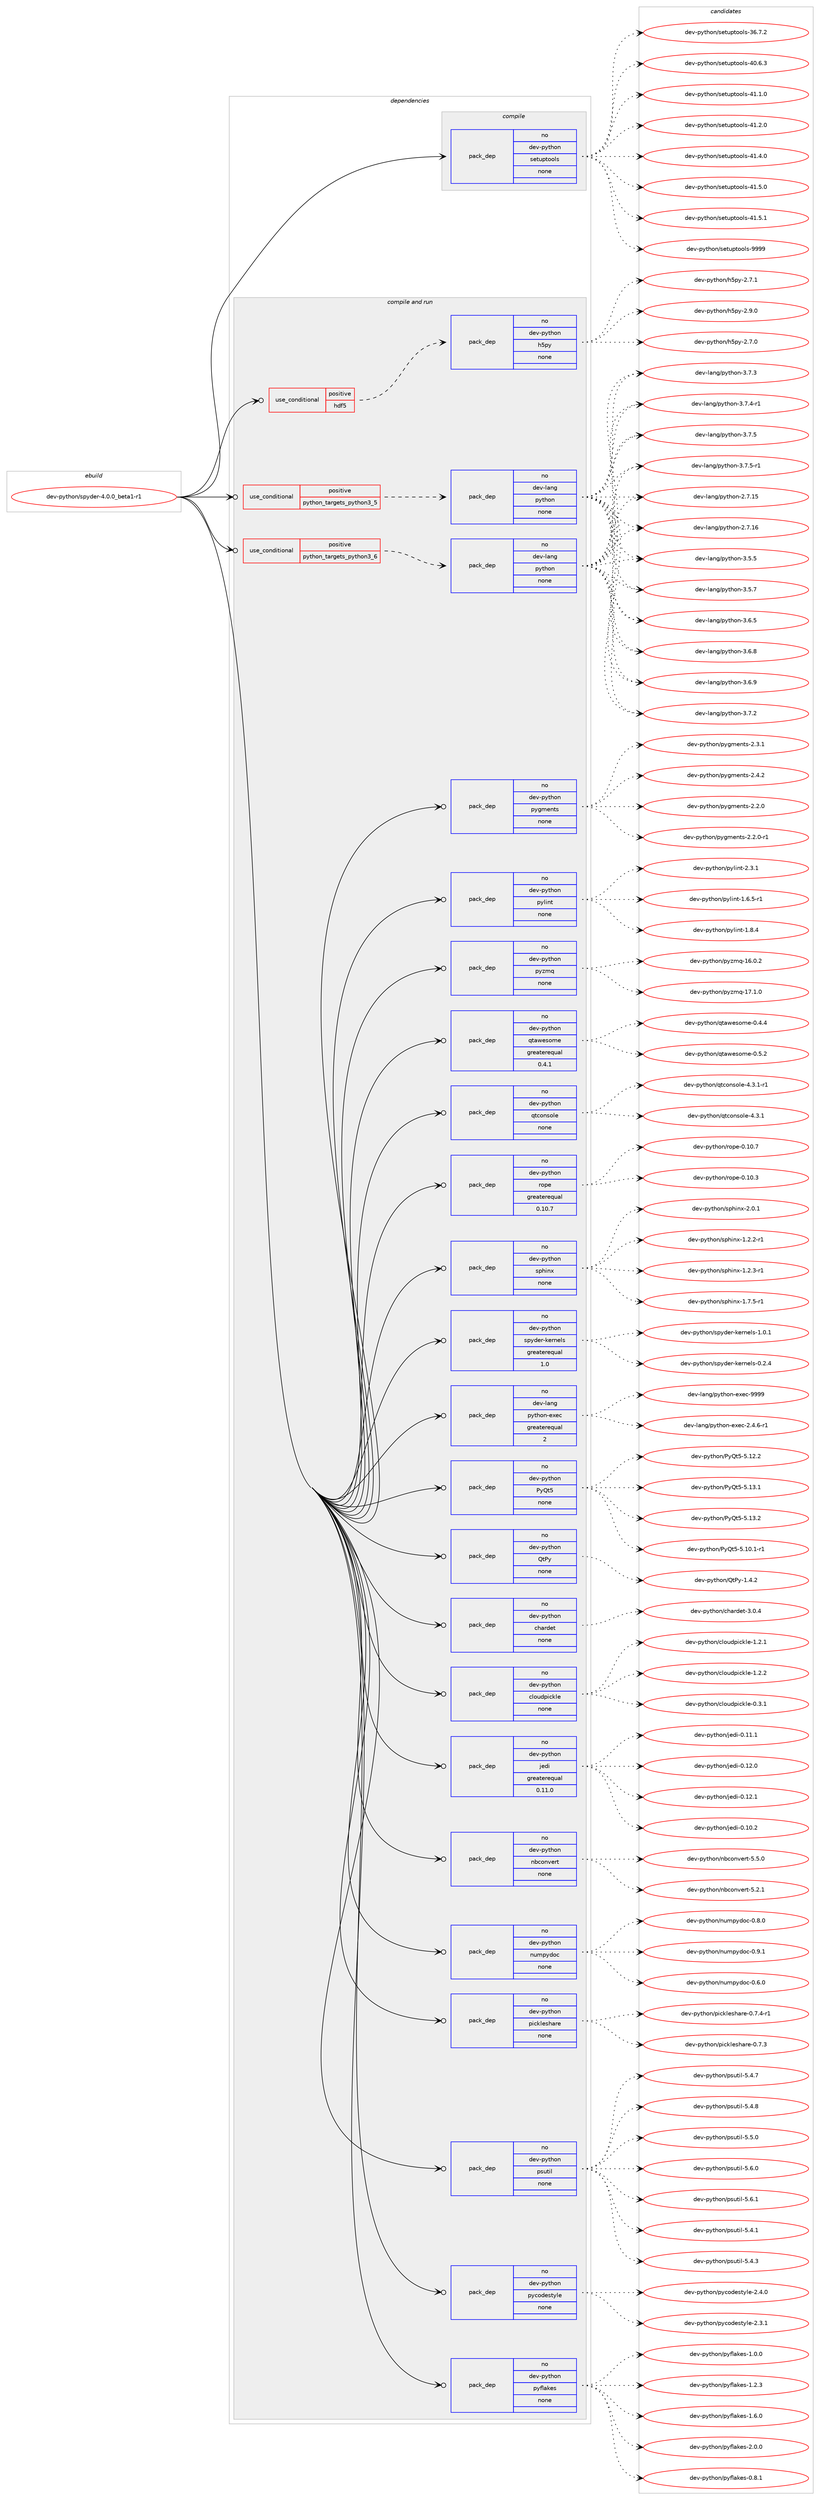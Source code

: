 digraph prolog {

# *************
# Graph options
# *************

newrank=true;
concentrate=true;
compound=true;
graph [rankdir=LR,fontname=Helvetica,fontsize=10,ranksep=1.5];#, ranksep=2.5, nodesep=0.2];
edge  [arrowhead=vee];
node  [fontname=Helvetica,fontsize=10];

# **********
# The ebuild
# **********

subgraph cluster_leftcol {
color=gray;
rank=same;
label=<<i>ebuild</i>>;
id [label="dev-python/spyder-4.0.0_beta1-r1", color=red, width=4, href="../dev-python/spyder-4.0.0_beta1-r1.svg"];
}

# ****************
# The dependencies
# ****************

subgraph cluster_midcol {
color=gray;
label=<<i>dependencies</i>>;
subgraph cluster_compile {
fillcolor="#eeeeee";
style=filled;
label=<<i>compile</i>>;
subgraph pack477080 {
dependency638811 [label=<<TABLE BORDER="0" CELLBORDER="1" CELLSPACING="0" CELLPADDING="4" WIDTH="220"><TR><TD ROWSPAN="6" CELLPADDING="30">pack_dep</TD></TR><TR><TD WIDTH="110">no</TD></TR><TR><TD>dev-python</TD></TR><TR><TD>setuptools</TD></TR><TR><TD>none</TD></TR><TR><TD></TD></TR></TABLE>>, shape=none, color=blue];
}
id:e -> dependency638811:w [weight=20,style="solid",arrowhead="vee"];
}
subgraph cluster_compileandrun {
fillcolor="#eeeeee";
style=filled;
label=<<i>compile and run</i>>;
subgraph cond149850 {
dependency638812 [label=<<TABLE BORDER="0" CELLBORDER="1" CELLSPACING="0" CELLPADDING="4"><TR><TD ROWSPAN="3" CELLPADDING="10">use_conditional</TD></TR><TR><TD>positive</TD></TR><TR><TD>hdf5</TD></TR></TABLE>>, shape=none, color=red];
subgraph pack477081 {
dependency638813 [label=<<TABLE BORDER="0" CELLBORDER="1" CELLSPACING="0" CELLPADDING="4" WIDTH="220"><TR><TD ROWSPAN="6" CELLPADDING="30">pack_dep</TD></TR><TR><TD WIDTH="110">no</TD></TR><TR><TD>dev-python</TD></TR><TR><TD>h5py</TD></TR><TR><TD>none</TD></TR><TR><TD></TD></TR></TABLE>>, shape=none, color=blue];
}
dependency638812:e -> dependency638813:w [weight=20,style="dashed",arrowhead="vee"];
}
id:e -> dependency638812:w [weight=20,style="solid",arrowhead="odotvee"];
subgraph cond149851 {
dependency638814 [label=<<TABLE BORDER="0" CELLBORDER="1" CELLSPACING="0" CELLPADDING="4"><TR><TD ROWSPAN="3" CELLPADDING="10">use_conditional</TD></TR><TR><TD>positive</TD></TR><TR><TD>python_targets_python3_5</TD></TR></TABLE>>, shape=none, color=red];
subgraph pack477082 {
dependency638815 [label=<<TABLE BORDER="0" CELLBORDER="1" CELLSPACING="0" CELLPADDING="4" WIDTH="220"><TR><TD ROWSPAN="6" CELLPADDING="30">pack_dep</TD></TR><TR><TD WIDTH="110">no</TD></TR><TR><TD>dev-lang</TD></TR><TR><TD>python</TD></TR><TR><TD>none</TD></TR><TR><TD></TD></TR></TABLE>>, shape=none, color=blue];
}
dependency638814:e -> dependency638815:w [weight=20,style="dashed",arrowhead="vee"];
}
id:e -> dependency638814:w [weight=20,style="solid",arrowhead="odotvee"];
subgraph cond149852 {
dependency638816 [label=<<TABLE BORDER="0" CELLBORDER="1" CELLSPACING="0" CELLPADDING="4"><TR><TD ROWSPAN="3" CELLPADDING="10">use_conditional</TD></TR><TR><TD>positive</TD></TR><TR><TD>python_targets_python3_6</TD></TR></TABLE>>, shape=none, color=red];
subgraph pack477083 {
dependency638817 [label=<<TABLE BORDER="0" CELLBORDER="1" CELLSPACING="0" CELLPADDING="4" WIDTH="220"><TR><TD ROWSPAN="6" CELLPADDING="30">pack_dep</TD></TR><TR><TD WIDTH="110">no</TD></TR><TR><TD>dev-lang</TD></TR><TR><TD>python</TD></TR><TR><TD>none</TD></TR><TR><TD></TD></TR></TABLE>>, shape=none, color=blue];
}
dependency638816:e -> dependency638817:w [weight=20,style="dashed",arrowhead="vee"];
}
id:e -> dependency638816:w [weight=20,style="solid",arrowhead="odotvee"];
subgraph pack477084 {
dependency638818 [label=<<TABLE BORDER="0" CELLBORDER="1" CELLSPACING="0" CELLPADDING="4" WIDTH="220"><TR><TD ROWSPAN="6" CELLPADDING="30">pack_dep</TD></TR><TR><TD WIDTH="110">no</TD></TR><TR><TD>dev-lang</TD></TR><TR><TD>python-exec</TD></TR><TR><TD>greaterequal</TD></TR><TR><TD>2</TD></TR></TABLE>>, shape=none, color=blue];
}
id:e -> dependency638818:w [weight=20,style="solid",arrowhead="odotvee"];
subgraph pack477085 {
dependency638819 [label=<<TABLE BORDER="0" CELLBORDER="1" CELLSPACING="0" CELLPADDING="4" WIDTH="220"><TR><TD ROWSPAN="6" CELLPADDING="30">pack_dep</TD></TR><TR><TD WIDTH="110">no</TD></TR><TR><TD>dev-python</TD></TR><TR><TD>PyQt5</TD></TR><TR><TD>none</TD></TR><TR><TD></TD></TR></TABLE>>, shape=none, color=blue];
}
id:e -> dependency638819:w [weight=20,style="solid",arrowhead="odotvee"];
subgraph pack477086 {
dependency638820 [label=<<TABLE BORDER="0" CELLBORDER="1" CELLSPACING="0" CELLPADDING="4" WIDTH="220"><TR><TD ROWSPAN="6" CELLPADDING="30">pack_dep</TD></TR><TR><TD WIDTH="110">no</TD></TR><TR><TD>dev-python</TD></TR><TR><TD>QtPy</TD></TR><TR><TD>none</TD></TR><TR><TD></TD></TR></TABLE>>, shape=none, color=blue];
}
id:e -> dependency638820:w [weight=20,style="solid",arrowhead="odotvee"];
subgraph pack477087 {
dependency638821 [label=<<TABLE BORDER="0" CELLBORDER="1" CELLSPACING="0" CELLPADDING="4" WIDTH="220"><TR><TD ROWSPAN="6" CELLPADDING="30">pack_dep</TD></TR><TR><TD WIDTH="110">no</TD></TR><TR><TD>dev-python</TD></TR><TR><TD>chardet</TD></TR><TR><TD>none</TD></TR><TR><TD></TD></TR></TABLE>>, shape=none, color=blue];
}
id:e -> dependency638821:w [weight=20,style="solid",arrowhead="odotvee"];
subgraph pack477088 {
dependency638822 [label=<<TABLE BORDER="0" CELLBORDER="1" CELLSPACING="0" CELLPADDING="4" WIDTH="220"><TR><TD ROWSPAN="6" CELLPADDING="30">pack_dep</TD></TR><TR><TD WIDTH="110">no</TD></TR><TR><TD>dev-python</TD></TR><TR><TD>cloudpickle</TD></TR><TR><TD>none</TD></TR><TR><TD></TD></TR></TABLE>>, shape=none, color=blue];
}
id:e -> dependency638822:w [weight=20,style="solid",arrowhead="odotvee"];
subgraph pack477089 {
dependency638823 [label=<<TABLE BORDER="0" CELLBORDER="1" CELLSPACING="0" CELLPADDING="4" WIDTH="220"><TR><TD ROWSPAN="6" CELLPADDING="30">pack_dep</TD></TR><TR><TD WIDTH="110">no</TD></TR><TR><TD>dev-python</TD></TR><TR><TD>jedi</TD></TR><TR><TD>greaterequal</TD></TR><TR><TD>0.11.0</TD></TR></TABLE>>, shape=none, color=blue];
}
id:e -> dependency638823:w [weight=20,style="solid",arrowhead="odotvee"];
subgraph pack477090 {
dependency638824 [label=<<TABLE BORDER="0" CELLBORDER="1" CELLSPACING="0" CELLPADDING="4" WIDTH="220"><TR><TD ROWSPAN="6" CELLPADDING="30">pack_dep</TD></TR><TR><TD WIDTH="110">no</TD></TR><TR><TD>dev-python</TD></TR><TR><TD>nbconvert</TD></TR><TR><TD>none</TD></TR><TR><TD></TD></TR></TABLE>>, shape=none, color=blue];
}
id:e -> dependency638824:w [weight=20,style="solid",arrowhead="odotvee"];
subgraph pack477091 {
dependency638825 [label=<<TABLE BORDER="0" CELLBORDER="1" CELLSPACING="0" CELLPADDING="4" WIDTH="220"><TR><TD ROWSPAN="6" CELLPADDING="30">pack_dep</TD></TR><TR><TD WIDTH="110">no</TD></TR><TR><TD>dev-python</TD></TR><TR><TD>numpydoc</TD></TR><TR><TD>none</TD></TR><TR><TD></TD></TR></TABLE>>, shape=none, color=blue];
}
id:e -> dependency638825:w [weight=20,style="solid",arrowhead="odotvee"];
subgraph pack477092 {
dependency638826 [label=<<TABLE BORDER="0" CELLBORDER="1" CELLSPACING="0" CELLPADDING="4" WIDTH="220"><TR><TD ROWSPAN="6" CELLPADDING="30">pack_dep</TD></TR><TR><TD WIDTH="110">no</TD></TR><TR><TD>dev-python</TD></TR><TR><TD>pickleshare</TD></TR><TR><TD>none</TD></TR><TR><TD></TD></TR></TABLE>>, shape=none, color=blue];
}
id:e -> dependency638826:w [weight=20,style="solid",arrowhead="odotvee"];
subgraph pack477093 {
dependency638827 [label=<<TABLE BORDER="0" CELLBORDER="1" CELLSPACING="0" CELLPADDING="4" WIDTH="220"><TR><TD ROWSPAN="6" CELLPADDING="30">pack_dep</TD></TR><TR><TD WIDTH="110">no</TD></TR><TR><TD>dev-python</TD></TR><TR><TD>psutil</TD></TR><TR><TD>none</TD></TR><TR><TD></TD></TR></TABLE>>, shape=none, color=blue];
}
id:e -> dependency638827:w [weight=20,style="solid",arrowhead="odotvee"];
subgraph pack477094 {
dependency638828 [label=<<TABLE BORDER="0" CELLBORDER="1" CELLSPACING="0" CELLPADDING="4" WIDTH="220"><TR><TD ROWSPAN="6" CELLPADDING="30">pack_dep</TD></TR><TR><TD WIDTH="110">no</TD></TR><TR><TD>dev-python</TD></TR><TR><TD>pycodestyle</TD></TR><TR><TD>none</TD></TR><TR><TD></TD></TR></TABLE>>, shape=none, color=blue];
}
id:e -> dependency638828:w [weight=20,style="solid",arrowhead="odotvee"];
subgraph pack477095 {
dependency638829 [label=<<TABLE BORDER="0" CELLBORDER="1" CELLSPACING="0" CELLPADDING="4" WIDTH="220"><TR><TD ROWSPAN="6" CELLPADDING="30">pack_dep</TD></TR><TR><TD WIDTH="110">no</TD></TR><TR><TD>dev-python</TD></TR><TR><TD>pyflakes</TD></TR><TR><TD>none</TD></TR><TR><TD></TD></TR></TABLE>>, shape=none, color=blue];
}
id:e -> dependency638829:w [weight=20,style="solid",arrowhead="odotvee"];
subgraph pack477096 {
dependency638830 [label=<<TABLE BORDER="0" CELLBORDER="1" CELLSPACING="0" CELLPADDING="4" WIDTH="220"><TR><TD ROWSPAN="6" CELLPADDING="30">pack_dep</TD></TR><TR><TD WIDTH="110">no</TD></TR><TR><TD>dev-python</TD></TR><TR><TD>pygments</TD></TR><TR><TD>none</TD></TR><TR><TD></TD></TR></TABLE>>, shape=none, color=blue];
}
id:e -> dependency638830:w [weight=20,style="solid",arrowhead="odotvee"];
subgraph pack477097 {
dependency638831 [label=<<TABLE BORDER="0" CELLBORDER="1" CELLSPACING="0" CELLPADDING="4" WIDTH="220"><TR><TD ROWSPAN="6" CELLPADDING="30">pack_dep</TD></TR><TR><TD WIDTH="110">no</TD></TR><TR><TD>dev-python</TD></TR><TR><TD>pylint</TD></TR><TR><TD>none</TD></TR><TR><TD></TD></TR></TABLE>>, shape=none, color=blue];
}
id:e -> dependency638831:w [weight=20,style="solid",arrowhead="odotvee"];
subgraph pack477098 {
dependency638832 [label=<<TABLE BORDER="0" CELLBORDER="1" CELLSPACING="0" CELLPADDING="4" WIDTH="220"><TR><TD ROWSPAN="6" CELLPADDING="30">pack_dep</TD></TR><TR><TD WIDTH="110">no</TD></TR><TR><TD>dev-python</TD></TR><TR><TD>pyzmq</TD></TR><TR><TD>none</TD></TR><TR><TD></TD></TR></TABLE>>, shape=none, color=blue];
}
id:e -> dependency638832:w [weight=20,style="solid",arrowhead="odotvee"];
subgraph pack477099 {
dependency638833 [label=<<TABLE BORDER="0" CELLBORDER="1" CELLSPACING="0" CELLPADDING="4" WIDTH="220"><TR><TD ROWSPAN="6" CELLPADDING="30">pack_dep</TD></TR><TR><TD WIDTH="110">no</TD></TR><TR><TD>dev-python</TD></TR><TR><TD>qtawesome</TD></TR><TR><TD>greaterequal</TD></TR><TR><TD>0.4.1</TD></TR></TABLE>>, shape=none, color=blue];
}
id:e -> dependency638833:w [weight=20,style="solid",arrowhead="odotvee"];
subgraph pack477100 {
dependency638834 [label=<<TABLE BORDER="0" CELLBORDER="1" CELLSPACING="0" CELLPADDING="4" WIDTH="220"><TR><TD ROWSPAN="6" CELLPADDING="30">pack_dep</TD></TR><TR><TD WIDTH="110">no</TD></TR><TR><TD>dev-python</TD></TR><TR><TD>qtconsole</TD></TR><TR><TD>none</TD></TR><TR><TD></TD></TR></TABLE>>, shape=none, color=blue];
}
id:e -> dependency638834:w [weight=20,style="solid",arrowhead="odotvee"];
subgraph pack477101 {
dependency638835 [label=<<TABLE BORDER="0" CELLBORDER="1" CELLSPACING="0" CELLPADDING="4" WIDTH="220"><TR><TD ROWSPAN="6" CELLPADDING="30">pack_dep</TD></TR><TR><TD WIDTH="110">no</TD></TR><TR><TD>dev-python</TD></TR><TR><TD>rope</TD></TR><TR><TD>greaterequal</TD></TR><TR><TD>0.10.7</TD></TR></TABLE>>, shape=none, color=blue];
}
id:e -> dependency638835:w [weight=20,style="solid",arrowhead="odotvee"];
subgraph pack477102 {
dependency638836 [label=<<TABLE BORDER="0" CELLBORDER="1" CELLSPACING="0" CELLPADDING="4" WIDTH="220"><TR><TD ROWSPAN="6" CELLPADDING="30">pack_dep</TD></TR><TR><TD WIDTH="110">no</TD></TR><TR><TD>dev-python</TD></TR><TR><TD>sphinx</TD></TR><TR><TD>none</TD></TR><TR><TD></TD></TR></TABLE>>, shape=none, color=blue];
}
id:e -> dependency638836:w [weight=20,style="solid",arrowhead="odotvee"];
subgraph pack477103 {
dependency638837 [label=<<TABLE BORDER="0" CELLBORDER="1" CELLSPACING="0" CELLPADDING="4" WIDTH="220"><TR><TD ROWSPAN="6" CELLPADDING="30">pack_dep</TD></TR><TR><TD WIDTH="110">no</TD></TR><TR><TD>dev-python</TD></TR><TR><TD>spyder-kernels</TD></TR><TR><TD>greaterequal</TD></TR><TR><TD>1.0</TD></TR></TABLE>>, shape=none, color=blue];
}
id:e -> dependency638837:w [weight=20,style="solid",arrowhead="odotvee"];
}
subgraph cluster_run {
fillcolor="#eeeeee";
style=filled;
label=<<i>run</i>>;
}
}

# **************
# The candidates
# **************

subgraph cluster_choices {
rank=same;
color=gray;
label=<<i>candidates</i>>;

subgraph choice477080 {
color=black;
nodesep=1;
choice100101118451121211161041111104711510111611711211611111110811545515446554650 [label="dev-python/setuptools-36.7.2", color=red, width=4,href="../dev-python/setuptools-36.7.2.svg"];
choice100101118451121211161041111104711510111611711211611111110811545524846544651 [label="dev-python/setuptools-40.6.3", color=red, width=4,href="../dev-python/setuptools-40.6.3.svg"];
choice100101118451121211161041111104711510111611711211611111110811545524946494648 [label="dev-python/setuptools-41.1.0", color=red, width=4,href="../dev-python/setuptools-41.1.0.svg"];
choice100101118451121211161041111104711510111611711211611111110811545524946504648 [label="dev-python/setuptools-41.2.0", color=red, width=4,href="../dev-python/setuptools-41.2.0.svg"];
choice100101118451121211161041111104711510111611711211611111110811545524946524648 [label="dev-python/setuptools-41.4.0", color=red, width=4,href="../dev-python/setuptools-41.4.0.svg"];
choice100101118451121211161041111104711510111611711211611111110811545524946534648 [label="dev-python/setuptools-41.5.0", color=red, width=4,href="../dev-python/setuptools-41.5.0.svg"];
choice100101118451121211161041111104711510111611711211611111110811545524946534649 [label="dev-python/setuptools-41.5.1", color=red, width=4,href="../dev-python/setuptools-41.5.1.svg"];
choice10010111845112121116104111110471151011161171121161111111081154557575757 [label="dev-python/setuptools-9999", color=red, width=4,href="../dev-python/setuptools-9999.svg"];
dependency638811:e -> choice100101118451121211161041111104711510111611711211611111110811545515446554650:w [style=dotted,weight="100"];
dependency638811:e -> choice100101118451121211161041111104711510111611711211611111110811545524846544651:w [style=dotted,weight="100"];
dependency638811:e -> choice100101118451121211161041111104711510111611711211611111110811545524946494648:w [style=dotted,weight="100"];
dependency638811:e -> choice100101118451121211161041111104711510111611711211611111110811545524946504648:w [style=dotted,weight="100"];
dependency638811:e -> choice100101118451121211161041111104711510111611711211611111110811545524946524648:w [style=dotted,weight="100"];
dependency638811:e -> choice100101118451121211161041111104711510111611711211611111110811545524946534648:w [style=dotted,weight="100"];
dependency638811:e -> choice100101118451121211161041111104711510111611711211611111110811545524946534649:w [style=dotted,weight="100"];
dependency638811:e -> choice10010111845112121116104111110471151011161171121161111111081154557575757:w [style=dotted,weight="100"];
}
subgraph choice477081 {
color=black;
nodesep=1;
choice100101118451121211161041111104710453112121455046554648 [label="dev-python/h5py-2.7.0", color=red, width=4,href="../dev-python/h5py-2.7.0.svg"];
choice100101118451121211161041111104710453112121455046554649 [label="dev-python/h5py-2.7.1", color=red, width=4,href="../dev-python/h5py-2.7.1.svg"];
choice100101118451121211161041111104710453112121455046574648 [label="dev-python/h5py-2.9.0", color=red, width=4,href="../dev-python/h5py-2.9.0.svg"];
dependency638813:e -> choice100101118451121211161041111104710453112121455046554648:w [style=dotted,weight="100"];
dependency638813:e -> choice100101118451121211161041111104710453112121455046554649:w [style=dotted,weight="100"];
dependency638813:e -> choice100101118451121211161041111104710453112121455046574648:w [style=dotted,weight="100"];
}
subgraph choice477082 {
color=black;
nodesep=1;
choice10010111845108971101034711212111610411111045504655464953 [label="dev-lang/python-2.7.15", color=red, width=4,href="../dev-lang/python-2.7.15.svg"];
choice10010111845108971101034711212111610411111045504655464954 [label="dev-lang/python-2.7.16", color=red, width=4,href="../dev-lang/python-2.7.16.svg"];
choice100101118451089711010347112121116104111110455146534653 [label="dev-lang/python-3.5.5", color=red, width=4,href="../dev-lang/python-3.5.5.svg"];
choice100101118451089711010347112121116104111110455146534655 [label="dev-lang/python-3.5.7", color=red, width=4,href="../dev-lang/python-3.5.7.svg"];
choice100101118451089711010347112121116104111110455146544653 [label="dev-lang/python-3.6.5", color=red, width=4,href="../dev-lang/python-3.6.5.svg"];
choice100101118451089711010347112121116104111110455146544656 [label="dev-lang/python-3.6.8", color=red, width=4,href="../dev-lang/python-3.6.8.svg"];
choice100101118451089711010347112121116104111110455146544657 [label="dev-lang/python-3.6.9", color=red, width=4,href="../dev-lang/python-3.6.9.svg"];
choice100101118451089711010347112121116104111110455146554650 [label="dev-lang/python-3.7.2", color=red, width=4,href="../dev-lang/python-3.7.2.svg"];
choice100101118451089711010347112121116104111110455146554651 [label="dev-lang/python-3.7.3", color=red, width=4,href="../dev-lang/python-3.7.3.svg"];
choice1001011184510897110103471121211161041111104551465546524511449 [label="dev-lang/python-3.7.4-r1", color=red, width=4,href="../dev-lang/python-3.7.4-r1.svg"];
choice100101118451089711010347112121116104111110455146554653 [label="dev-lang/python-3.7.5", color=red, width=4,href="../dev-lang/python-3.7.5.svg"];
choice1001011184510897110103471121211161041111104551465546534511449 [label="dev-lang/python-3.7.5-r1", color=red, width=4,href="../dev-lang/python-3.7.5-r1.svg"];
dependency638815:e -> choice10010111845108971101034711212111610411111045504655464953:w [style=dotted,weight="100"];
dependency638815:e -> choice10010111845108971101034711212111610411111045504655464954:w [style=dotted,weight="100"];
dependency638815:e -> choice100101118451089711010347112121116104111110455146534653:w [style=dotted,weight="100"];
dependency638815:e -> choice100101118451089711010347112121116104111110455146534655:w [style=dotted,weight="100"];
dependency638815:e -> choice100101118451089711010347112121116104111110455146544653:w [style=dotted,weight="100"];
dependency638815:e -> choice100101118451089711010347112121116104111110455146544656:w [style=dotted,weight="100"];
dependency638815:e -> choice100101118451089711010347112121116104111110455146544657:w [style=dotted,weight="100"];
dependency638815:e -> choice100101118451089711010347112121116104111110455146554650:w [style=dotted,weight="100"];
dependency638815:e -> choice100101118451089711010347112121116104111110455146554651:w [style=dotted,weight="100"];
dependency638815:e -> choice1001011184510897110103471121211161041111104551465546524511449:w [style=dotted,weight="100"];
dependency638815:e -> choice100101118451089711010347112121116104111110455146554653:w [style=dotted,weight="100"];
dependency638815:e -> choice1001011184510897110103471121211161041111104551465546534511449:w [style=dotted,weight="100"];
}
subgraph choice477083 {
color=black;
nodesep=1;
choice10010111845108971101034711212111610411111045504655464953 [label="dev-lang/python-2.7.15", color=red, width=4,href="../dev-lang/python-2.7.15.svg"];
choice10010111845108971101034711212111610411111045504655464954 [label="dev-lang/python-2.7.16", color=red, width=4,href="../dev-lang/python-2.7.16.svg"];
choice100101118451089711010347112121116104111110455146534653 [label="dev-lang/python-3.5.5", color=red, width=4,href="../dev-lang/python-3.5.5.svg"];
choice100101118451089711010347112121116104111110455146534655 [label="dev-lang/python-3.5.7", color=red, width=4,href="../dev-lang/python-3.5.7.svg"];
choice100101118451089711010347112121116104111110455146544653 [label="dev-lang/python-3.6.5", color=red, width=4,href="../dev-lang/python-3.6.5.svg"];
choice100101118451089711010347112121116104111110455146544656 [label="dev-lang/python-3.6.8", color=red, width=4,href="../dev-lang/python-3.6.8.svg"];
choice100101118451089711010347112121116104111110455146544657 [label="dev-lang/python-3.6.9", color=red, width=4,href="../dev-lang/python-3.6.9.svg"];
choice100101118451089711010347112121116104111110455146554650 [label="dev-lang/python-3.7.2", color=red, width=4,href="../dev-lang/python-3.7.2.svg"];
choice100101118451089711010347112121116104111110455146554651 [label="dev-lang/python-3.7.3", color=red, width=4,href="../dev-lang/python-3.7.3.svg"];
choice1001011184510897110103471121211161041111104551465546524511449 [label="dev-lang/python-3.7.4-r1", color=red, width=4,href="../dev-lang/python-3.7.4-r1.svg"];
choice100101118451089711010347112121116104111110455146554653 [label="dev-lang/python-3.7.5", color=red, width=4,href="../dev-lang/python-3.7.5.svg"];
choice1001011184510897110103471121211161041111104551465546534511449 [label="dev-lang/python-3.7.5-r1", color=red, width=4,href="../dev-lang/python-3.7.5-r1.svg"];
dependency638817:e -> choice10010111845108971101034711212111610411111045504655464953:w [style=dotted,weight="100"];
dependency638817:e -> choice10010111845108971101034711212111610411111045504655464954:w [style=dotted,weight="100"];
dependency638817:e -> choice100101118451089711010347112121116104111110455146534653:w [style=dotted,weight="100"];
dependency638817:e -> choice100101118451089711010347112121116104111110455146534655:w [style=dotted,weight="100"];
dependency638817:e -> choice100101118451089711010347112121116104111110455146544653:w [style=dotted,weight="100"];
dependency638817:e -> choice100101118451089711010347112121116104111110455146544656:w [style=dotted,weight="100"];
dependency638817:e -> choice100101118451089711010347112121116104111110455146544657:w [style=dotted,weight="100"];
dependency638817:e -> choice100101118451089711010347112121116104111110455146554650:w [style=dotted,weight="100"];
dependency638817:e -> choice100101118451089711010347112121116104111110455146554651:w [style=dotted,weight="100"];
dependency638817:e -> choice1001011184510897110103471121211161041111104551465546524511449:w [style=dotted,weight="100"];
dependency638817:e -> choice100101118451089711010347112121116104111110455146554653:w [style=dotted,weight="100"];
dependency638817:e -> choice1001011184510897110103471121211161041111104551465546534511449:w [style=dotted,weight="100"];
}
subgraph choice477084 {
color=black;
nodesep=1;
choice10010111845108971101034711212111610411111045101120101994550465246544511449 [label="dev-lang/python-exec-2.4.6-r1", color=red, width=4,href="../dev-lang/python-exec-2.4.6-r1.svg"];
choice10010111845108971101034711212111610411111045101120101994557575757 [label="dev-lang/python-exec-9999", color=red, width=4,href="../dev-lang/python-exec-9999.svg"];
dependency638818:e -> choice10010111845108971101034711212111610411111045101120101994550465246544511449:w [style=dotted,weight="100"];
dependency638818:e -> choice10010111845108971101034711212111610411111045101120101994557575757:w [style=dotted,weight="100"];
}
subgraph choice477085 {
color=black;
nodesep=1;
choice1001011184511212111610411111047801218111653455346494846494511449 [label="dev-python/PyQt5-5.10.1-r1", color=red, width=4,href="../dev-python/PyQt5-5.10.1-r1.svg"];
choice100101118451121211161041111104780121811165345534649504650 [label="dev-python/PyQt5-5.12.2", color=red, width=4,href="../dev-python/PyQt5-5.12.2.svg"];
choice100101118451121211161041111104780121811165345534649514649 [label="dev-python/PyQt5-5.13.1", color=red, width=4,href="../dev-python/PyQt5-5.13.1.svg"];
choice100101118451121211161041111104780121811165345534649514650 [label="dev-python/PyQt5-5.13.2", color=red, width=4,href="../dev-python/PyQt5-5.13.2.svg"];
dependency638819:e -> choice1001011184511212111610411111047801218111653455346494846494511449:w [style=dotted,weight="100"];
dependency638819:e -> choice100101118451121211161041111104780121811165345534649504650:w [style=dotted,weight="100"];
dependency638819:e -> choice100101118451121211161041111104780121811165345534649514649:w [style=dotted,weight="100"];
dependency638819:e -> choice100101118451121211161041111104780121811165345534649514650:w [style=dotted,weight="100"];
}
subgraph choice477086 {
color=black;
nodesep=1;
choice10010111845112121116104111110478111680121454946524650 [label="dev-python/QtPy-1.4.2", color=red, width=4,href="../dev-python/QtPy-1.4.2.svg"];
dependency638820:e -> choice10010111845112121116104111110478111680121454946524650:w [style=dotted,weight="100"];
}
subgraph choice477087 {
color=black;
nodesep=1;
choice10010111845112121116104111110479910497114100101116455146484652 [label="dev-python/chardet-3.0.4", color=red, width=4,href="../dev-python/chardet-3.0.4.svg"];
dependency638821:e -> choice10010111845112121116104111110479910497114100101116455146484652:w [style=dotted,weight="100"];
}
subgraph choice477088 {
color=black;
nodesep=1;
choice10010111845112121116104111110479910811111710011210599107108101454846514649 [label="dev-python/cloudpickle-0.3.1", color=red, width=4,href="../dev-python/cloudpickle-0.3.1.svg"];
choice10010111845112121116104111110479910811111710011210599107108101454946504649 [label="dev-python/cloudpickle-1.2.1", color=red, width=4,href="../dev-python/cloudpickle-1.2.1.svg"];
choice10010111845112121116104111110479910811111710011210599107108101454946504650 [label="dev-python/cloudpickle-1.2.2", color=red, width=4,href="../dev-python/cloudpickle-1.2.2.svg"];
dependency638822:e -> choice10010111845112121116104111110479910811111710011210599107108101454846514649:w [style=dotted,weight="100"];
dependency638822:e -> choice10010111845112121116104111110479910811111710011210599107108101454946504649:w [style=dotted,weight="100"];
dependency638822:e -> choice10010111845112121116104111110479910811111710011210599107108101454946504650:w [style=dotted,weight="100"];
}
subgraph choice477089 {
color=black;
nodesep=1;
choice100101118451121211161041111104710610110010545484649484650 [label="dev-python/jedi-0.10.2", color=red, width=4,href="../dev-python/jedi-0.10.2.svg"];
choice100101118451121211161041111104710610110010545484649494649 [label="dev-python/jedi-0.11.1", color=red, width=4,href="../dev-python/jedi-0.11.1.svg"];
choice100101118451121211161041111104710610110010545484649504648 [label="dev-python/jedi-0.12.0", color=red, width=4,href="../dev-python/jedi-0.12.0.svg"];
choice100101118451121211161041111104710610110010545484649504649 [label="dev-python/jedi-0.12.1", color=red, width=4,href="../dev-python/jedi-0.12.1.svg"];
dependency638823:e -> choice100101118451121211161041111104710610110010545484649484650:w [style=dotted,weight="100"];
dependency638823:e -> choice100101118451121211161041111104710610110010545484649494649:w [style=dotted,weight="100"];
dependency638823:e -> choice100101118451121211161041111104710610110010545484649504648:w [style=dotted,weight="100"];
dependency638823:e -> choice100101118451121211161041111104710610110010545484649504649:w [style=dotted,weight="100"];
}
subgraph choice477090 {
color=black;
nodesep=1;
choice10010111845112121116104111110471109899111110118101114116455346504649 [label="dev-python/nbconvert-5.2.1", color=red, width=4,href="../dev-python/nbconvert-5.2.1.svg"];
choice10010111845112121116104111110471109899111110118101114116455346534648 [label="dev-python/nbconvert-5.5.0", color=red, width=4,href="../dev-python/nbconvert-5.5.0.svg"];
dependency638824:e -> choice10010111845112121116104111110471109899111110118101114116455346504649:w [style=dotted,weight="100"];
dependency638824:e -> choice10010111845112121116104111110471109899111110118101114116455346534648:w [style=dotted,weight="100"];
}
subgraph choice477091 {
color=black;
nodesep=1;
choice100101118451121211161041111104711011710911212110011199454846544648 [label="dev-python/numpydoc-0.6.0", color=red, width=4,href="../dev-python/numpydoc-0.6.0.svg"];
choice100101118451121211161041111104711011710911212110011199454846564648 [label="dev-python/numpydoc-0.8.0", color=red, width=4,href="../dev-python/numpydoc-0.8.0.svg"];
choice100101118451121211161041111104711011710911212110011199454846574649 [label="dev-python/numpydoc-0.9.1", color=red, width=4,href="../dev-python/numpydoc-0.9.1.svg"];
dependency638825:e -> choice100101118451121211161041111104711011710911212110011199454846544648:w [style=dotted,weight="100"];
dependency638825:e -> choice100101118451121211161041111104711011710911212110011199454846564648:w [style=dotted,weight="100"];
dependency638825:e -> choice100101118451121211161041111104711011710911212110011199454846574649:w [style=dotted,weight="100"];
}
subgraph choice477092 {
color=black;
nodesep=1;
choice10010111845112121116104111110471121059910710810111510497114101454846554651 [label="dev-python/pickleshare-0.7.3", color=red, width=4,href="../dev-python/pickleshare-0.7.3.svg"];
choice100101118451121211161041111104711210599107108101115104971141014548465546524511449 [label="dev-python/pickleshare-0.7.4-r1", color=red, width=4,href="../dev-python/pickleshare-0.7.4-r1.svg"];
dependency638826:e -> choice10010111845112121116104111110471121059910710810111510497114101454846554651:w [style=dotted,weight="100"];
dependency638826:e -> choice100101118451121211161041111104711210599107108101115104971141014548465546524511449:w [style=dotted,weight="100"];
}
subgraph choice477093 {
color=black;
nodesep=1;
choice1001011184511212111610411111047112115117116105108455346524649 [label="dev-python/psutil-5.4.1", color=red, width=4,href="../dev-python/psutil-5.4.1.svg"];
choice1001011184511212111610411111047112115117116105108455346524651 [label="dev-python/psutil-5.4.3", color=red, width=4,href="../dev-python/psutil-5.4.3.svg"];
choice1001011184511212111610411111047112115117116105108455346524655 [label="dev-python/psutil-5.4.7", color=red, width=4,href="../dev-python/psutil-5.4.7.svg"];
choice1001011184511212111610411111047112115117116105108455346524656 [label="dev-python/psutil-5.4.8", color=red, width=4,href="../dev-python/psutil-5.4.8.svg"];
choice1001011184511212111610411111047112115117116105108455346534648 [label="dev-python/psutil-5.5.0", color=red, width=4,href="../dev-python/psutil-5.5.0.svg"];
choice1001011184511212111610411111047112115117116105108455346544648 [label="dev-python/psutil-5.6.0", color=red, width=4,href="../dev-python/psutil-5.6.0.svg"];
choice1001011184511212111610411111047112115117116105108455346544649 [label="dev-python/psutil-5.6.1", color=red, width=4,href="../dev-python/psutil-5.6.1.svg"];
dependency638827:e -> choice1001011184511212111610411111047112115117116105108455346524649:w [style=dotted,weight="100"];
dependency638827:e -> choice1001011184511212111610411111047112115117116105108455346524651:w [style=dotted,weight="100"];
dependency638827:e -> choice1001011184511212111610411111047112115117116105108455346524655:w [style=dotted,weight="100"];
dependency638827:e -> choice1001011184511212111610411111047112115117116105108455346524656:w [style=dotted,weight="100"];
dependency638827:e -> choice1001011184511212111610411111047112115117116105108455346534648:w [style=dotted,weight="100"];
dependency638827:e -> choice1001011184511212111610411111047112115117116105108455346544648:w [style=dotted,weight="100"];
dependency638827:e -> choice1001011184511212111610411111047112115117116105108455346544649:w [style=dotted,weight="100"];
}
subgraph choice477094 {
color=black;
nodesep=1;
choice100101118451121211161041111104711212199111100101115116121108101455046514649 [label="dev-python/pycodestyle-2.3.1", color=red, width=4,href="../dev-python/pycodestyle-2.3.1.svg"];
choice100101118451121211161041111104711212199111100101115116121108101455046524648 [label="dev-python/pycodestyle-2.4.0", color=red, width=4,href="../dev-python/pycodestyle-2.4.0.svg"];
dependency638828:e -> choice100101118451121211161041111104711212199111100101115116121108101455046514649:w [style=dotted,weight="100"];
dependency638828:e -> choice100101118451121211161041111104711212199111100101115116121108101455046524648:w [style=dotted,weight="100"];
}
subgraph choice477095 {
color=black;
nodesep=1;
choice100101118451121211161041111104711212110210897107101115454846564649 [label="dev-python/pyflakes-0.8.1", color=red, width=4,href="../dev-python/pyflakes-0.8.1.svg"];
choice100101118451121211161041111104711212110210897107101115454946484648 [label="dev-python/pyflakes-1.0.0", color=red, width=4,href="../dev-python/pyflakes-1.0.0.svg"];
choice100101118451121211161041111104711212110210897107101115454946504651 [label="dev-python/pyflakes-1.2.3", color=red, width=4,href="../dev-python/pyflakes-1.2.3.svg"];
choice100101118451121211161041111104711212110210897107101115454946544648 [label="dev-python/pyflakes-1.6.0", color=red, width=4,href="../dev-python/pyflakes-1.6.0.svg"];
choice100101118451121211161041111104711212110210897107101115455046484648 [label="dev-python/pyflakes-2.0.0", color=red, width=4,href="../dev-python/pyflakes-2.0.0.svg"];
dependency638829:e -> choice100101118451121211161041111104711212110210897107101115454846564649:w [style=dotted,weight="100"];
dependency638829:e -> choice100101118451121211161041111104711212110210897107101115454946484648:w [style=dotted,weight="100"];
dependency638829:e -> choice100101118451121211161041111104711212110210897107101115454946504651:w [style=dotted,weight="100"];
dependency638829:e -> choice100101118451121211161041111104711212110210897107101115454946544648:w [style=dotted,weight="100"];
dependency638829:e -> choice100101118451121211161041111104711212110210897107101115455046484648:w [style=dotted,weight="100"];
}
subgraph choice477096 {
color=black;
nodesep=1;
choice1001011184511212111610411111047112121103109101110116115455046504648 [label="dev-python/pygments-2.2.0", color=red, width=4,href="../dev-python/pygments-2.2.0.svg"];
choice10010111845112121116104111110471121211031091011101161154550465046484511449 [label="dev-python/pygments-2.2.0-r1", color=red, width=4,href="../dev-python/pygments-2.2.0-r1.svg"];
choice1001011184511212111610411111047112121103109101110116115455046514649 [label="dev-python/pygments-2.3.1", color=red, width=4,href="../dev-python/pygments-2.3.1.svg"];
choice1001011184511212111610411111047112121103109101110116115455046524650 [label="dev-python/pygments-2.4.2", color=red, width=4,href="../dev-python/pygments-2.4.2.svg"];
dependency638830:e -> choice1001011184511212111610411111047112121103109101110116115455046504648:w [style=dotted,weight="100"];
dependency638830:e -> choice10010111845112121116104111110471121211031091011101161154550465046484511449:w [style=dotted,weight="100"];
dependency638830:e -> choice1001011184511212111610411111047112121103109101110116115455046514649:w [style=dotted,weight="100"];
dependency638830:e -> choice1001011184511212111610411111047112121103109101110116115455046524650:w [style=dotted,weight="100"];
}
subgraph choice477097 {
color=black;
nodesep=1;
choice10010111845112121116104111110471121211081051101164549465446534511449 [label="dev-python/pylint-1.6.5-r1", color=red, width=4,href="../dev-python/pylint-1.6.5-r1.svg"];
choice1001011184511212111610411111047112121108105110116454946564652 [label="dev-python/pylint-1.8.4", color=red, width=4,href="../dev-python/pylint-1.8.4.svg"];
choice1001011184511212111610411111047112121108105110116455046514649 [label="dev-python/pylint-2.3.1", color=red, width=4,href="../dev-python/pylint-2.3.1.svg"];
dependency638831:e -> choice10010111845112121116104111110471121211081051101164549465446534511449:w [style=dotted,weight="100"];
dependency638831:e -> choice1001011184511212111610411111047112121108105110116454946564652:w [style=dotted,weight="100"];
dependency638831:e -> choice1001011184511212111610411111047112121108105110116455046514649:w [style=dotted,weight="100"];
}
subgraph choice477098 {
color=black;
nodesep=1;
choice100101118451121211161041111104711212112210911345495446484650 [label="dev-python/pyzmq-16.0.2", color=red, width=4,href="../dev-python/pyzmq-16.0.2.svg"];
choice100101118451121211161041111104711212112210911345495546494648 [label="dev-python/pyzmq-17.1.0", color=red, width=4,href="../dev-python/pyzmq-17.1.0.svg"];
dependency638832:e -> choice100101118451121211161041111104711212112210911345495446484650:w [style=dotted,weight="100"];
dependency638832:e -> choice100101118451121211161041111104711212112210911345495546494648:w [style=dotted,weight="100"];
}
subgraph choice477099 {
color=black;
nodesep=1;
choice100101118451121211161041111104711311697119101115111109101454846524652 [label="dev-python/qtawesome-0.4.4", color=red, width=4,href="../dev-python/qtawesome-0.4.4.svg"];
choice100101118451121211161041111104711311697119101115111109101454846534650 [label="dev-python/qtawesome-0.5.2", color=red, width=4,href="../dev-python/qtawesome-0.5.2.svg"];
dependency638833:e -> choice100101118451121211161041111104711311697119101115111109101454846524652:w [style=dotted,weight="100"];
dependency638833:e -> choice100101118451121211161041111104711311697119101115111109101454846534650:w [style=dotted,weight="100"];
}
subgraph choice477100 {
color=black;
nodesep=1;
choice100101118451121211161041111104711311699111110115111108101455246514649 [label="dev-python/qtconsole-4.3.1", color=red, width=4,href="../dev-python/qtconsole-4.3.1.svg"];
choice1001011184511212111610411111047113116991111101151111081014552465146494511449 [label="dev-python/qtconsole-4.3.1-r1", color=red, width=4,href="../dev-python/qtconsole-4.3.1-r1.svg"];
dependency638834:e -> choice100101118451121211161041111104711311699111110115111108101455246514649:w [style=dotted,weight="100"];
dependency638834:e -> choice1001011184511212111610411111047113116991111101151111081014552465146494511449:w [style=dotted,weight="100"];
}
subgraph choice477101 {
color=black;
nodesep=1;
choice100101118451121211161041111104711411111210145484649484651 [label="dev-python/rope-0.10.3", color=red, width=4,href="../dev-python/rope-0.10.3.svg"];
choice100101118451121211161041111104711411111210145484649484655 [label="dev-python/rope-0.10.7", color=red, width=4,href="../dev-python/rope-0.10.7.svg"];
dependency638835:e -> choice100101118451121211161041111104711411111210145484649484651:w [style=dotted,weight="100"];
dependency638835:e -> choice100101118451121211161041111104711411111210145484649484655:w [style=dotted,weight="100"];
}
subgraph choice477102 {
color=black;
nodesep=1;
choice10010111845112121116104111110471151121041051101204549465046504511449 [label="dev-python/sphinx-1.2.2-r1", color=red, width=4,href="../dev-python/sphinx-1.2.2-r1.svg"];
choice10010111845112121116104111110471151121041051101204549465046514511449 [label="dev-python/sphinx-1.2.3-r1", color=red, width=4,href="../dev-python/sphinx-1.2.3-r1.svg"];
choice10010111845112121116104111110471151121041051101204549465546534511449 [label="dev-python/sphinx-1.7.5-r1", color=red, width=4,href="../dev-python/sphinx-1.7.5-r1.svg"];
choice1001011184511212111610411111047115112104105110120455046484649 [label="dev-python/sphinx-2.0.1", color=red, width=4,href="../dev-python/sphinx-2.0.1.svg"];
dependency638836:e -> choice10010111845112121116104111110471151121041051101204549465046504511449:w [style=dotted,weight="100"];
dependency638836:e -> choice10010111845112121116104111110471151121041051101204549465046514511449:w [style=dotted,weight="100"];
dependency638836:e -> choice10010111845112121116104111110471151121041051101204549465546534511449:w [style=dotted,weight="100"];
dependency638836:e -> choice1001011184511212111610411111047115112104105110120455046484649:w [style=dotted,weight="100"];
}
subgraph choice477103 {
color=black;
nodesep=1;
choice100101118451121211161041111104711511212110010111445107101114110101108115454846504652 [label="dev-python/spyder-kernels-0.2.4", color=red, width=4,href="../dev-python/spyder-kernels-0.2.4.svg"];
choice100101118451121211161041111104711511212110010111445107101114110101108115454946484649 [label="dev-python/spyder-kernels-1.0.1", color=red, width=4,href="../dev-python/spyder-kernels-1.0.1.svg"];
dependency638837:e -> choice100101118451121211161041111104711511212110010111445107101114110101108115454846504652:w [style=dotted,weight="100"];
dependency638837:e -> choice100101118451121211161041111104711511212110010111445107101114110101108115454946484649:w [style=dotted,weight="100"];
}
}

}
